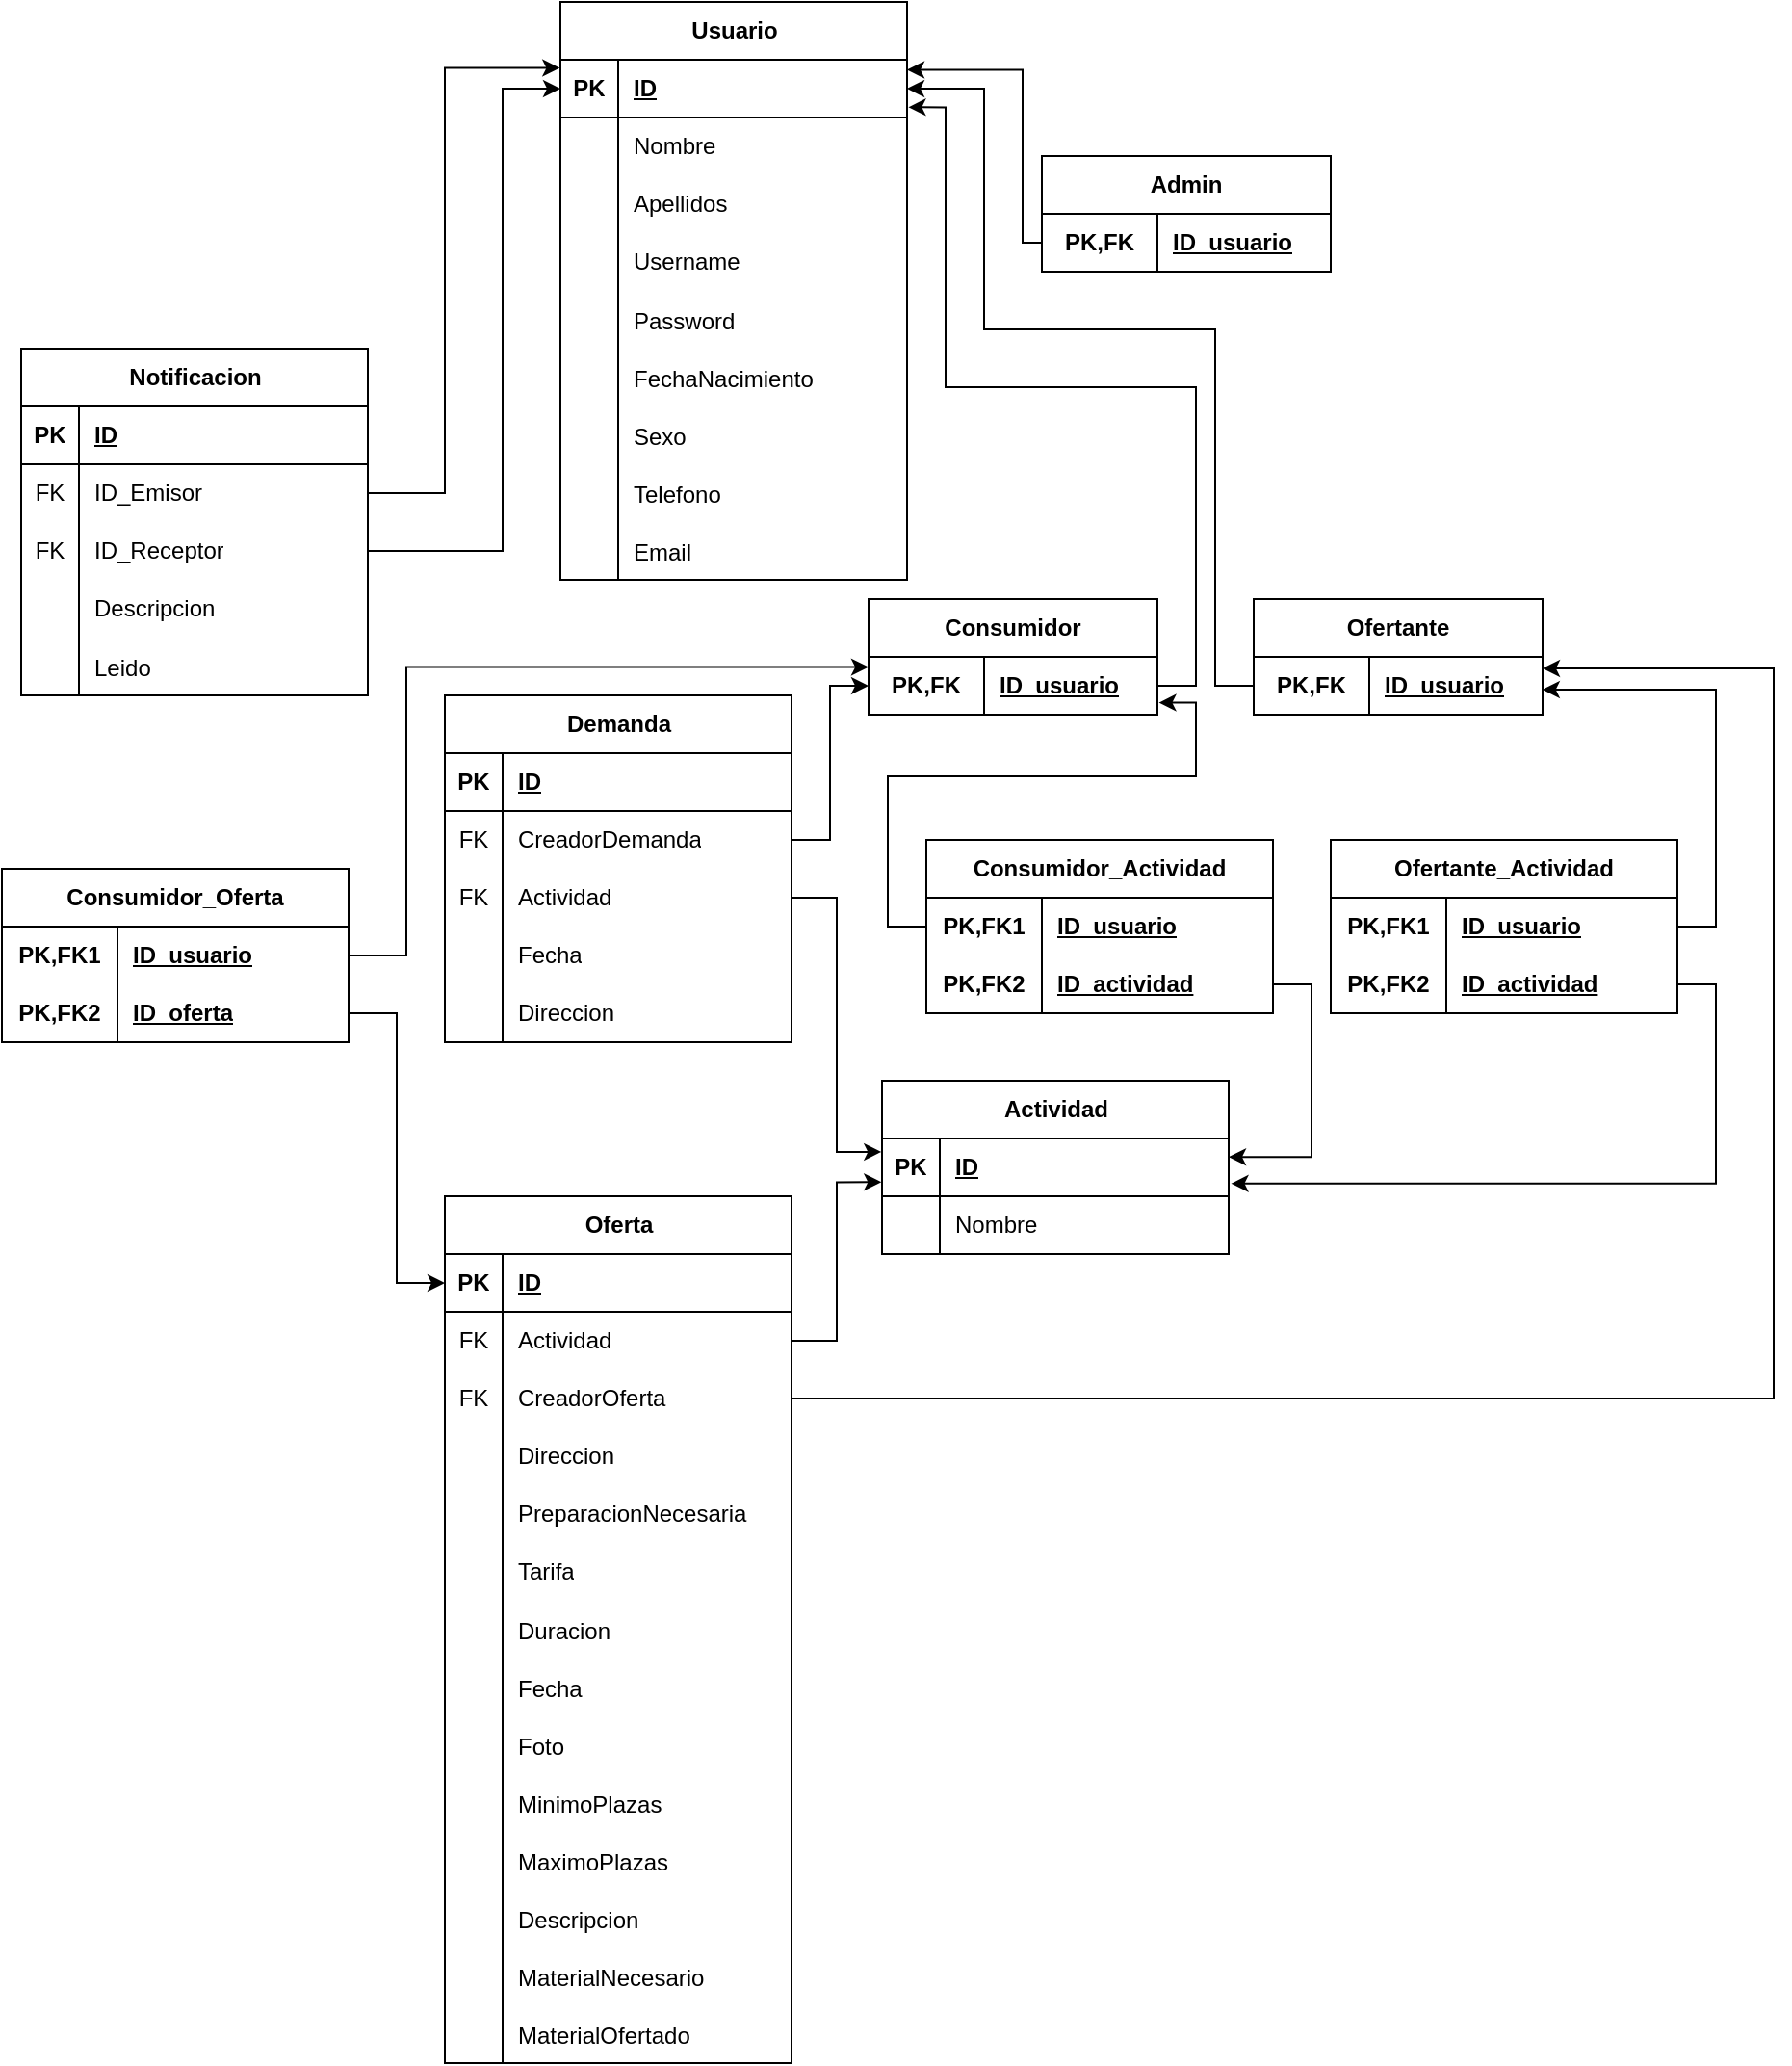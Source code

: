 <mxfile version="23.1.5" type="device">
  <diagram name="Página-1" id="zuxFPWPZB_7gJGOYcffV">
    <mxGraphModel dx="1861" dy="519" grid="1" gridSize="10" guides="1" tooltips="1" connect="1" arrows="1" fold="1" page="1" pageScale="1" pageWidth="827" pageHeight="1169" math="0" shadow="0">
      <root>
        <mxCell id="0" />
        <mxCell id="1" parent="0" />
        <mxCell id="DVSYOyQDT2LLipvPRIqH-1" value="Usuario" style="shape=table;startSize=30;container=1;collapsible=1;childLayout=tableLayout;fixedRows=1;rowLines=0;fontStyle=1;align=center;resizeLast=1;html=1;" parent="1" vertex="1">
          <mxGeometry x="280" y="35" width="180" height="300" as="geometry" />
        </mxCell>
        <mxCell id="DVSYOyQDT2LLipvPRIqH-2" value="" style="shape=tableRow;horizontal=0;startSize=0;swimlaneHead=0;swimlaneBody=0;fillColor=none;collapsible=0;dropTarget=0;points=[[0,0.5],[1,0.5]];portConstraint=eastwest;top=0;left=0;right=0;bottom=1;" parent="DVSYOyQDT2LLipvPRIqH-1" vertex="1">
          <mxGeometry y="30" width="180" height="30" as="geometry" />
        </mxCell>
        <mxCell id="DVSYOyQDT2LLipvPRIqH-3" value="PK" style="shape=partialRectangle;connectable=0;fillColor=none;top=0;left=0;bottom=0;right=0;fontStyle=1;overflow=hidden;whiteSpace=wrap;html=1;" parent="DVSYOyQDT2LLipvPRIqH-2" vertex="1">
          <mxGeometry width="30" height="30" as="geometry">
            <mxRectangle width="30" height="30" as="alternateBounds" />
          </mxGeometry>
        </mxCell>
        <mxCell id="DVSYOyQDT2LLipvPRIqH-4" value="ID" style="shape=partialRectangle;connectable=0;fillColor=none;top=0;left=0;bottom=0;right=0;align=left;spacingLeft=6;fontStyle=5;overflow=hidden;whiteSpace=wrap;html=1;" parent="DVSYOyQDT2LLipvPRIqH-2" vertex="1">
          <mxGeometry x="30" width="150" height="30" as="geometry">
            <mxRectangle width="150" height="30" as="alternateBounds" />
          </mxGeometry>
        </mxCell>
        <mxCell id="DVSYOyQDT2LLipvPRIqH-5" value="" style="shape=tableRow;horizontal=0;startSize=0;swimlaneHead=0;swimlaneBody=0;fillColor=none;collapsible=0;dropTarget=0;points=[[0,0.5],[1,0.5]];portConstraint=eastwest;top=0;left=0;right=0;bottom=0;" parent="DVSYOyQDT2LLipvPRIqH-1" vertex="1">
          <mxGeometry y="60" width="180" height="30" as="geometry" />
        </mxCell>
        <mxCell id="DVSYOyQDT2LLipvPRIqH-6" value="" style="shape=partialRectangle;connectable=0;fillColor=none;top=0;left=0;bottom=0;right=0;editable=1;overflow=hidden;whiteSpace=wrap;html=1;" parent="DVSYOyQDT2LLipvPRIqH-5" vertex="1">
          <mxGeometry width="30" height="30" as="geometry">
            <mxRectangle width="30" height="30" as="alternateBounds" />
          </mxGeometry>
        </mxCell>
        <mxCell id="DVSYOyQDT2LLipvPRIqH-7" value="Nombre" style="shape=partialRectangle;connectable=0;fillColor=none;top=0;left=0;bottom=0;right=0;align=left;spacingLeft=6;overflow=hidden;whiteSpace=wrap;html=1;" parent="DVSYOyQDT2LLipvPRIqH-5" vertex="1">
          <mxGeometry x="30" width="150" height="30" as="geometry">
            <mxRectangle width="150" height="30" as="alternateBounds" />
          </mxGeometry>
        </mxCell>
        <mxCell id="DVSYOyQDT2LLipvPRIqH-8" value="" style="shape=tableRow;horizontal=0;startSize=0;swimlaneHead=0;swimlaneBody=0;fillColor=none;collapsible=0;dropTarget=0;points=[[0,0.5],[1,0.5]];portConstraint=eastwest;top=0;left=0;right=0;bottom=0;" parent="DVSYOyQDT2LLipvPRIqH-1" vertex="1">
          <mxGeometry y="90" width="180" height="30" as="geometry" />
        </mxCell>
        <mxCell id="DVSYOyQDT2LLipvPRIqH-9" value="" style="shape=partialRectangle;connectable=0;fillColor=none;top=0;left=0;bottom=0;right=0;editable=1;overflow=hidden;whiteSpace=wrap;html=1;" parent="DVSYOyQDT2LLipvPRIqH-8" vertex="1">
          <mxGeometry width="30" height="30" as="geometry">
            <mxRectangle width="30" height="30" as="alternateBounds" />
          </mxGeometry>
        </mxCell>
        <mxCell id="DVSYOyQDT2LLipvPRIqH-10" value="Apellidos" style="shape=partialRectangle;connectable=0;fillColor=none;top=0;left=0;bottom=0;right=0;align=left;spacingLeft=6;overflow=hidden;whiteSpace=wrap;html=1;" parent="DVSYOyQDT2LLipvPRIqH-8" vertex="1">
          <mxGeometry x="30" width="150" height="30" as="geometry">
            <mxRectangle width="150" height="30" as="alternateBounds" />
          </mxGeometry>
        </mxCell>
        <mxCell id="DVSYOyQDT2LLipvPRIqH-11" value="" style="shape=tableRow;horizontal=0;startSize=0;swimlaneHead=0;swimlaneBody=0;fillColor=none;collapsible=0;dropTarget=0;points=[[0,0.5],[1,0.5]];portConstraint=eastwest;top=0;left=0;right=0;bottom=0;" parent="DVSYOyQDT2LLipvPRIqH-1" vertex="1">
          <mxGeometry y="120" width="180" height="30" as="geometry" />
        </mxCell>
        <mxCell id="DVSYOyQDT2LLipvPRIqH-12" value="" style="shape=partialRectangle;connectable=0;fillColor=none;top=0;left=0;bottom=0;right=0;editable=1;overflow=hidden;whiteSpace=wrap;html=1;" parent="DVSYOyQDT2LLipvPRIqH-11" vertex="1">
          <mxGeometry width="30" height="30" as="geometry">
            <mxRectangle width="30" height="30" as="alternateBounds" />
          </mxGeometry>
        </mxCell>
        <mxCell id="DVSYOyQDT2LLipvPRIqH-13" value="Username" style="shape=partialRectangle;connectable=0;fillColor=none;top=0;left=0;bottom=0;right=0;align=left;spacingLeft=6;overflow=hidden;whiteSpace=wrap;html=1;" parent="DVSYOyQDT2LLipvPRIqH-11" vertex="1">
          <mxGeometry x="30" width="150" height="30" as="geometry">
            <mxRectangle width="150" height="30" as="alternateBounds" />
          </mxGeometry>
        </mxCell>
        <mxCell id="DVSYOyQDT2LLipvPRIqH-14" value="" style="shape=tableRow;horizontal=0;startSize=0;swimlaneHead=0;swimlaneBody=0;fillColor=none;collapsible=0;dropTarget=0;points=[[0,0.5],[1,0.5]];portConstraint=eastwest;top=0;left=0;right=0;bottom=0;" parent="DVSYOyQDT2LLipvPRIqH-1" vertex="1">
          <mxGeometry y="150" width="180" height="30" as="geometry" />
        </mxCell>
        <mxCell id="DVSYOyQDT2LLipvPRIqH-15" value="" style="shape=partialRectangle;connectable=0;fillColor=none;top=0;left=0;bottom=0;right=0;editable=1;overflow=hidden;" parent="DVSYOyQDT2LLipvPRIqH-14" vertex="1">
          <mxGeometry width="30" height="30" as="geometry">
            <mxRectangle width="30" height="30" as="alternateBounds" />
          </mxGeometry>
        </mxCell>
        <mxCell id="DVSYOyQDT2LLipvPRIqH-16" value="Password" style="shape=partialRectangle;connectable=0;fillColor=none;top=0;left=0;bottom=0;right=0;align=left;spacingLeft=6;overflow=hidden;" parent="DVSYOyQDT2LLipvPRIqH-14" vertex="1">
          <mxGeometry x="30" width="150" height="30" as="geometry">
            <mxRectangle width="150" height="30" as="alternateBounds" />
          </mxGeometry>
        </mxCell>
        <mxCell id="DVSYOyQDT2LLipvPRIqH-17" value="" style="shape=tableRow;horizontal=0;startSize=0;swimlaneHead=0;swimlaneBody=0;fillColor=none;collapsible=0;dropTarget=0;points=[[0,0.5],[1,0.5]];portConstraint=eastwest;top=0;left=0;right=0;bottom=0;" parent="DVSYOyQDT2LLipvPRIqH-1" vertex="1">
          <mxGeometry y="180" width="180" height="30" as="geometry" />
        </mxCell>
        <mxCell id="DVSYOyQDT2LLipvPRIqH-18" value="" style="shape=partialRectangle;connectable=0;fillColor=none;top=0;left=0;bottom=0;right=0;editable=1;overflow=hidden;" parent="DVSYOyQDT2LLipvPRIqH-17" vertex="1">
          <mxGeometry width="30" height="30" as="geometry">
            <mxRectangle width="30" height="30" as="alternateBounds" />
          </mxGeometry>
        </mxCell>
        <mxCell id="DVSYOyQDT2LLipvPRIqH-19" value="FechaNacimiento" style="shape=partialRectangle;connectable=0;fillColor=none;top=0;left=0;bottom=0;right=0;align=left;spacingLeft=6;overflow=hidden;" parent="DVSYOyQDT2LLipvPRIqH-17" vertex="1">
          <mxGeometry x="30" width="150" height="30" as="geometry">
            <mxRectangle width="150" height="30" as="alternateBounds" />
          </mxGeometry>
        </mxCell>
        <mxCell id="DVSYOyQDT2LLipvPRIqH-23" value="" style="shape=tableRow;horizontal=0;startSize=0;swimlaneHead=0;swimlaneBody=0;fillColor=none;collapsible=0;dropTarget=0;points=[[0,0.5],[1,0.5]];portConstraint=eastwest;top=0;left=0;right=0;bottom=0;" parent="DVSYOyQDT2LLipvPRIqH-1" vertex="1">
          <mxGeometry y="210" width="180" height="30" as="geometry" />
        </mxCell>
        <mxCell id="DVSYOyQDT2LLipvPRIqH-24" value="" style="shape=partialRectangle;connectable=0;fillColor=none;top=0;left=0;bottom=0;right=0;editable=1;overflow=hidden;" parent="DVSYOyQDT2LLipvPRIqH-23" vertex="1">
          <mxGeometry width="30" height="30" as="geometry">
            <mxRectangle width="30" height="30" as="alternateBounds" />
          </mxGeometry>
        </mxCell>
        <mxCell id="DVSYOyQDT2LLipvPRIqH-25" value="Sexo" style="shape=partialRectangle;connectable=0;fillColor=none;top=0;left=0;bottom=0;right=0;align=left;spacingLeft=6;overflow=hidden;" parent="DVSYOyQDT2LLipvPRIqH-23" vertex="1">
          <mxGeometry x="30" width="150" height="30" as="geometry">
            <mxRectangle width="150" height="30" as="alternateBounds" />
          </mxGeometry>
        </mxCell>
        <mxCell id="DVSYOyQDT2LLipvPRIqH-26" value="" style="shape=tableRow;horizontal=0;startSize=0;swimlaneHead=0;swimlaneBody=0;fillColor=none;collapsible=0;dropTarget=0;points=[[0,0.5],[1,0.5]];portConstraint=eastwest;top=0;left=0;right=0;bottom=0;" parent="DVSYOyQDT2LLipvPRIqH-1" vertex="1">
          <mxGeometry y="240" width="180" height="30" as="geometry" />
        </mxCell>
        <mxCell id="DVSYOyQDT2LLipvPRIqH-27" value="" style="shape=partialRectangle;connectable=0;fillColor=none;top=0;left=0;bottom=0;right=0;editable=1;overflow=hidden;" parent="DVSYOyQDT2LLipvPRIqH-26" vertex="1">
          <mxGeometry width="30" height="30" as="geometry">
            <mxRectangle width="30" height="30" as="alternateBounds" />
          </mxGeometry>
        </mxCell>
        <mxCell id="DVSYOyQDT2LLipvPRIqH-28" value="Telefono" style="shape=partialRectangle;connectable=0;fillColor=none;top=0;left=0;bottom=0;right=0;align=left;spacingLeft=6;overflow=hidden;" parent="DVSYOyQDT2LLipvPRIqH-26" vertex="1">
          <mxGeometry x="30" width="150" height="30" as="geometry">
            <mxRectangle width="150" height="30" as="alternateBounds" />
          </mxGeometry>
        </mxCell>
        <mxCell id="5HE5SkqK-f24gei38P_Z-1" value="" style="shape=tableRow;horizontal=0;startSize=0;swimlaneHead=0;swimlaneBody=0;fillColor=none;collapsible=0;dropTarget=0;points=[[0,0.5],[1,0.5]];portConstraint=eastwest;top=0;left=0;right=0;bottom=0;" parent="DVSYOyQDT2LLipvPRIqH-1" vertex="1">
          <mxGeometry y="270" width="180" height="30" as="geometry" />
        </mxCell>
        <mxCell id="5HE5SkqK-f24gei38P_Z-2" value="" style="shape=partialRectangle;connectable=0;fillColor=none;top=0;left=0;bottom=0;right=0;editable=1;overflow=hidden;" parent="5HE5SkqK-f24gei38P_Z-1" vertex="1">
          <mxGeometry width="30" height="30" as="geometry">
            <mxRectangle width="30" height="30" as="alternateBounds" />
          </mxGeometry>
        </mxCell>
        <mxCell id="5HE5SkqK-f24gei38P_Z-3" value="Email" style="shape=partialRectangle;connectable=0;fillColor=none;top=0;left=0;bottom=0;right=0;align=left;spacingLeft=6;overflow=hidden;" parent="5HE5SkqK-f24gei38P_Z-1" vertex="1">
          <mxGeometry x="30" width="150" height="30" as="geometry">
            <mxRectangle width="150" height="30" as="alternateBounds" />
          </mxGeometry>
        </mxCell>
        <mxCell id="DVSYOyQDT2LLipvPRIqH-50" value="Demanda" style="shape=table;startSize=30;container=1;collapsible=1;childLayout=tableLayout;fixedRows=1;rowLines=0;fontStyle=1;align=center;resizeLast=1;html=1;" parent="1" vertex="1">
          <mxGeometry x="220" y="395" width="180" height="180" as="geometry" />
        </mxCell>
        <mxCell id="DVSYOyQDT2LLipvPRIqH-51" value="" style="shape=tableRow;horizontal=0;startSize=0;swimlaneHead=0;swimlaneBody=0;fillColor=none;collapsible=0;dropTarget=0;points=[[0,0.5],[1,0.5]];portConstraint=eastwest;top=0;left=0;right=0;bottom=1;" parent="DVSYOyQDT2LLipvPRIqH-50" vertex="1">
          <mxGeometry y="30" width="180" height="30" as="geometry" />
        </mxCell>
        <mxCell id="DVSYOyQDT2LLipvPRIqH-52" value="PK" style="shape=partialRectangle;connectable=0;fillColor=none;top=0;left=0;bottom=0;right=0;fontStyle=1;overflow=hidden;whiteSpace=wrap;html=1;" parent="DVSYOyQDT2LLipvPRIqH-51" vertex="1">
          <mxGeometry width="30" height="30" as="geometry">
            <mxRectangle width="30" height="30" as="alternateBounds" />
          </mxGeometry>
        </mxCell>
        <mxCell id="DVSYOyQDT2LLipvPRIqH-53" value="ID" style="shape=partialRectangle;connectable=0;fillColor=none;top=0;left=0;bottom=0;right=0;align=left;spacingLeft=6;fontStyle=5;overflow=hidden;whiteSpace=wrap;html=1;" parent="DVSYOyQDT2LLipvPRIqH-51" vertex="1">
          <mxGeometry x="30" width="150" height="30" as="geometry">
            <mxRectangle width="150" height="30" as="alternateBounds" />
          </mxGeometry>
        </mxCell>
        <mxCell id="DVSYOyQDT2LLipvPRIqH-54" value="" style="shape=tableRow;horizontal=0;startSize=0;swimlaneHead=0;swimlaneBody=0;fillColor=none;collapsible=0;dropTarget=0;points=[[0,0.5],[1,0.5]];portConstraint=eastwest;top=0;left=0;right=0;bottom=0;" parent="DVSYOyQDT2LLipvPRIqH-50" vertex="1">
          <mxGeometry y="60" width="180" height="30" as="geometry" />
        </mxCell>
        <mxCell id="DVSYOyQDT2LLipvPRIqH-55" value="FK" style="shape=partialRectangle;connectable=0;fillColor=none;top=0;left=0;bottom=0;right=0;fontStyle=0;overflow=hidden;whiteSpace=wrap;html=1;" parent="DVSYOyQDT2LLipvPRIqH-54" vertex="1">
          <mxGeometry width="30" height="30" as="geometry">
            <mxRectangle width="30" height="30" as="alternateBounds" />
          </mxGeometry>
        </mxCell>
        <mxCell id="DVSYOyQDT2LLipvPRIqH-56" value="CreadorDemanda" style="shape=partialRectangle;connectable=0;fillColor=none;top=0;left=0;bottom=0;right=0;align=left;spacingLeft=6;fontStyle=0;overflow=hidden;whiteSpace=wrap;html=1;" parent="DVSYOyQDT2LLipvPRIqH-54" vertex="1">
          <mxGeometry x="30" width="150" height="30" as="geometry">
            <mxRectangle width="150" height="30" as="alternateBounds" />
          </mxGeometry>
        </mxCell>
        <mxCell id="DVSYOyQDT2LLipvPRIqH-82" value="" style="shape=tableRow;horizontal=0;startSize=0;swimlaneHead=0;swimlaneBody=0;fillColor=none;collapsible=0;dropTarget=0;points=[[0,0.5],[1,0.5]];portConstraint=eastwest;top=0;left=0;right=0;bottom=0;" parent="DVSYOyQDT2LLipvPRIqH-50" vertex="1">
          <mxGeometry y="90" width="180" height="30" as="geometry" />
        </mxCell>
        <mxCell id="DVSYOyQDT2LLipvPRIqH-83" value="FK" style="shape=partialRectangle;connectable=0;fillColor=none;top=0;left=0;bottom=0;right=0;fontStyle=0;overflow=hidden;whiteSpace=wrap;html=1;" parent="DVSYOyQDT2LLipvPRIqH-82" vertex="1">
          <mxGeometry width="30" height="30" as="geometry">
            <mxRectangle width="30" height="30" as="alternateBounds" />
          </mxGeometry>
        </mxCell>
        <mxCell id="DVSYOyQDT2LLipvPRIqH-84" value="Actividad" style="shape=partialRectangle;connectable=0;fillColor=none;top=0;left=0;bottom=0;right=0;align=left;spacingLeft=6;fontStyle=0;overflow=hidden;whiteSpace=wrap;html=1;" parent="DVSYOyQDT2LLipvPRIqH-82" vertex="1">
          <mxGeometry x="30" width="150" height="30" as="geometry">
            <mxRectangle width="150" height="30" as="alternateBounds" />
          </mxGeometry>
        </mxCell>
        <mxCell id="DVSYOyQDT2LLipvPRIqH-60" value="" style="shape=tableRow;horizontal=0;startSize=0;swimlaneHead=0;swimlaneBody=0;fillColor=none;collapsible=0;dropTarget=0;points=[[0,0.5],[1,0.5]];portConstraint=eastwest;top=0;left=0;right=0;bottom=0;" parent="DVSYOyQDT2LLipvPRIqH-50" vertex="1">
          <mxGeometry y="120" width="180" height="30" as="geometry" />
        </mxCell>
        <mxCell id="DVSYOyQDT2LLipvPRIqH-61" value="" style="shape=partialRectangle;connectable=0;fillColor=none;top=0;left=0;bottom=0;right=0;editable=1;overflow=hidden;whiteSpace=wrap;html=1;" parent="DVSYOyQDT2LLipvPRIqH-60" vertex="1">
          <mxGeometry width="30" height="30" as="geometry">
            <mxRectangle width="30" height="30" as="alternateBounds" />
          </mxGeometry>
        </mxCell>
        <mxCell id="DVSYOyQDT2LLipvPRIqH-62" value="Fecha" style="shape=partialRectangle;connectable=0;fillColor=none;top=0;left=0;bottom=0;right=0;align=left;spacingLeft=6;overflow=hidden;whiteSpace=wrap;html=1;" parent="DVSYOyQDT2LLipvPRIqH-60" vertex="1">
          <mxGeometry x="30" width="150" height="30" as="geometry">
            <mxRectangle width="150" height="30" as="alternateBounds" />
          </mxGeometry>
        </mxCell>
        <mxCell id="DVSYOyQDT2LLipvPRIqH-63" value="" style="shape=tableRow;horizontal=0;startSize=0;swimlaneHead=0;swimlaneBody=0;fillColor=none;collapsible=0;dropTarget=0;points=[[0,0.5],[1,0.5]];portConstraint=eastwest;top=0;left=0;right=0;bottom=0;" parent="DVSYOyQDT2LLipvPRIqH-50" vertex="1">
          <mxGeometry y="150" width="180" height="30" as="geometry" />
        </mxCell>
        <mxCell id="DVSYOyQDT2LLipvPRIqH-64" value="" style="shape=partialRectangle;connectable=0;fillColor=none;top=0;left=0;bottom=0;right=0;editable=1;overflow=hidden;whiteSpace=wrap;html=1;" parent="DVSYOyQDT2LLipvPRIqH-63" vertex="1">
          <mxGeometry width="30" height="30" as="geometry">
            <mxRectangle width="30" height="30" as="alternateBounds" />
          </mxGeometry>
        </mxCell>
        <mxCell id="DVSYOyQDT2LLipvPRIqH-65" value="Direccion" style="shape=partialRectangle;connectable=0;fillColor=none;top=0;left=0;bottom=0;right=0;align=left;spacingLeft=6;overflow=hidden;whiteSpace=wrap;html=1;" parent="DVSYOyQDT2LLipvPRIqH-63" vertex="1">
          <mxGeometry x="30" width="150" height="30" as="geometry">
            <mxRectangle width="150" height="30" as="alternateBounds" />
          </mxGeometry>
        </mxCell>
        <mxCell id="DVSYOyQDT2LLipvPRIqH-85" value="Actividad" style="shape=table;startSize=30;container=1;collapsible=1;childLayout=tableLayout;fixedRows=1;rowLines=0;fontStyle=1;align=center;resizeLast=1;html=1;" parent="1" vertex="1">
          <mxGeometry x="447" y="595" width="180" height="90" as="geometry" />
        </mxCell>
        <mxCell id="DVSYOyQDT2LLipvPRIqH-86" value="" style="shape=tableRow;horizontal=0;startSize=0;swimlaneHead=0;swimlaneBody=0;fillColor=none;collapsible=0;dropTarget=0;points=[[0,0.5],[1,0.5]];portConstraint=eastwest;top=0;left=0;right=0;bottom=1;" parent="DVSYOyQDT2LLipvPRIqH-85" vertex="1">
          <mxGeometry y="30" width="180" height="30" as="geometry" />
        </mxCell>
        <mxCell id="DVSYOyQDT2LLipvPRIqH-87" value="PK" style="shape=partialRectangle;connectable=0;fillColor=none;top=0;left=0;bottom=0;right=0;fontStyle=1;overflow=hidden;whiteSpace=wrap;html=1;" parent="DVSYOyQDT2LLipvPRIqH-86" vertex="1">
          <mxGeometry width="30" height="30" as="geometry">
            <mxRectangle width="30" height="30" as="alternateBounds" />
          </mxGeometry>
        </mxCell>
        <mxCell id="DVSYOyQDT2LLipvPRIqH-88" value="ID" style="shape=partialRectangle;connectable=0;fillColor=none;top=0;left=0;bottom=0;right=0;align=left;spacingLeft=6;fontStyle=5;overflow=hidden;whiteSpace=wrap;html=1;" parent="DVSYOyQDT2LLipvPRIqH-86" vertex="1">
          <mxGeometry x="30" width="150" height="30" as="geometry">
            <mxRectangle width="150" height="30" as="alternateBounds" />
          </mxGeometry>
        </mxCell>
        <mxCell id="DVSYOyQDT2LLipvPRIqH-89" value="" style="shape=tableRow;horizontal=0;startSize=0;swimlaneHead=0;swimlaneBody=0;fillColor=none;collapsible=0;dropTarget=0;points=[[0,0.5],[1,0.5]];portConstraint=eastwest;top=0;left=0;right=0;bottom=0;" parent="DVSYOyQDT2LLipvPRIqH-85" vertex="1">
          <mxGeometry y="60" width="180" height="30" as="geometry" />
        </mxCell>
        <mxCell id="DVSYOyQDT2LLipvPRIqH-90" value="" style="shape=partialRectangle;connectable=0;fillColor=none;top=0;left=0;bottom=0;right=0;editable=1;overflow=hidden;whiteSpace=wrap;html=1;" parent="DVSYOyQDT2LLipvPRIqH-89" vertex="1">
          <mxGeometry width="30" height="30" as="geometry">
            <mxRectangle width="30" height="30" as="alternateBounds" />
          </mxGeometry>
        </mxCell>
        <mxCell id="DVSYOyQDT2LLipvPRIqH-91" value="Nombre" style="shape=partialRectangle;connectable=0;fillColor=none;top=0;left=0;bottom=0;right=0;align=left;spacingLeft=6;overflow=hidden;whiteSpace=wrap;html=1;" parent="DVSYOyQDT2LLipvPRIqH-89" vertex="1">
          <mxGeometry x="30" width="150" height="30" as="geometry">
            <mxRectangle width="150" height="30" as="alternateBounds" />
          </mxGeometry>
        </mxCell>
        <mxCell id="j0MGHilY-mUqAJ_1uu9b-17" value="Oferta" style="shape=table;startSize=30;container=1;collapsible=1;childLayout=tableLayout;fixedRows=1;rowLines=0;fontStyle=1;align=center;resizeLast=1;html=1;" parent="1" vertex="1">
          <mxGeometry x="220" y="655" width="180" height="450" as="geometry" />
        </mxCell>
        <mxCell id="j0MGHilY-mUqAJ_1uu9b-18" value="" style="shape=tableRow;horizontal=0;startSize=0;swimlaneHead=0;swimlaneBody=0;fillColor=none;collapsible=0;dropTarget=0;points=[[0,0.5],[1,0.5]];portConstraint=eastwest;top=0;left=0;right=0;bottom=1;" parent="j0MGHilY-mUqAJ_1uu9b-17" vertex="1">
          <mxGeometry y="30" width="180" height="30" as="geometry" />
        </mxCell>
        <mxCell id="j0MGHilY-mUqAJ_1uu9b-19" value="PK" style="shape=partialRectangle;connectable=0;fillColor=none;top=0;left=0;bottom=0;right=0;fontStyle=1;overflow=hidden;whiteSpace=wrap;html=1;" parent="j0MGHilY-mUqAJ_1uu9b-18" vertex="1">
          <mxGeometry width="30" height="30" as="geometry">
            <mxRectangle width="30" height="30" as="alternateBounds" />
          </mxGeometry>
        </mxCell>
        <mxCell id="j0MGHilY-mUqAJ_1uu9b-20" value="ID" style="shape=partialRectangle;connectable=0;fillColor=none;top=0;left=0;bottom=0;right=0;align=left;spacingLeft=6;fontStyle=5;overflow=hidden;whiteSpace=wrap;html=1;" parent="j0MGHilY-mUqAJ_1uu9b-18" vertex="1">
          <mxGeometry x="30" width="150" height="30" as="geometry">
            <mxRectangle width="150" height="30" as="alternateBounds" />
          </mxGeometry>
        </mxCell>
        <mxCell id="j0MGHilY-mUqAJ_1uu9b-47" value="" style="shape=tableRow;horizontal=0;startSize=0;swimlaneHead=0;swimlaneBody=0;fillColor=none;collapsible=0;dropTarget=0;points=[[0,0.5],[1,0.5]];portConstraint=eastwest;top=0;left=0;right=0;bottom=0;" parent="j0MGHilY-mUqAJ_1uu9b-17" vertex="1">
          <mxGeometry y="60" width="180" height="30" as="geometry" />
        </mxCell>
        <mxCell id="j0MGHilY-mUqAJ_1uu9b-48" value="FK" style="shape=partialRectangle;connectable=0;fillColor=none;top=0;left=0;bottom=0;right=0;fontStyle=0;overflow=hidden;whiteSpace=wrap;html=1;" parent="j0MGHilY-mUqAJ_1uu9b-47" vertex="1">
          <mxGeometry width="30" height="30" as="geometry">
            <mxRectangle width="30" height="30" as="alternateBounds" />
          </mxGeometry>
        </mxCell>
        <mxCell id="j0MGHilY-mUqAJ_1uu9b-49" value="Actividad" style="shape=partialRectangle;connectable=0;fillColor=none;top=0;left=0;bottom=0;right=0;align=left;spacingLeft=6;fontStyle=0;overflow=hidden;whiteSpace=wrap;html=1;" parent="j0MGHilY-mUqAJ_1uu9b-47" vertex="1">
          <mxGeometry x="30" width="150" height="30" as="geometry">
            <mxRectangle width="150" height="30" as="alternateBounds" />
          </mxGeometry>
        </mxCell>
        <mxCell id="j0MGHilY-mUqAJ_1uu9b-21" value="" style="shape=tableRow;horizontal=0;startSize=0;swimlaneHead=0;swimlaneBody=0;fillColor=none;collapsible=0;dropTarget=0;points=[[0,0.5],[1,0.5]];portConstraint=eastwest;top=0;left=0;right=0;bottom=0;" parent="j0MGHilY-mUqAJ_1uu9b-17" vertex="1">
          <mxGeometry y="90" width="180" height="30" as="geometry" />
        </mxCell>
        <mxCell id="j0MGHilY-mUqAJ_1uu9b-22" value="FK" style="shape=partialRectangle;connectable=0;fillColor=none;top=0;left=0;bottom=0;right=0;fontStyle=0;overflow=hidden;whiteSpace=wrap;html=1;" parent="j0MGHilY-mUqAJ_1uu9b-21" vertex="1">
          <mxGeometry width="30" height="30" as="geometry">
            <mxRectangle width="30" height="30" as="alternateBounds" />
          </mxGeometry>
        </mxCell>
        <mxCell id="j0MGHilY-mUqAJ_1uu9b-23" value="CreadorOferta" style="shape=partialRectangle;connectable=0;fillColor=none;top=0;left=0;bottom=0;right=0;align=left;spacingLeft=6;fontStyle=0;overflow=hidden;whiteSpace=wrap;html=1;" parent="j0MGHilY-mUqAJ_1uu9b-21" vertex="1">
          <mxGeometry x="30" width="150" height="30" as="geometry">
            <mxRectangle width="150" height="30" as="alternateBounds" />
          </mxGeometry>
        </mxCell>
        <mxCell id="j0MGHilY-mUqAJ_1uu9b-24" value="" style="shape=tableRow;horizontal=0;startSize=0;swimlaneHead=0;swimlaneBody=0;fillColor=none;collapsible=0;dropTarget=0;points=[[0,0.5],[1,0.5]];portConstraint=eastwest;top=0;left=0;right=0;bottom=0;" parent="j0MGHilY-mUqAJ_1uu9b-17" vertex="1">
          <mxGeometry y="120" width="180" height="30" as="geometry" />
        </mxCell>
        <mxCell id="j0MGHilY-mUqAJ_1uu9b-25" value="" style="shape=partialRectangle;connectable=0;fillColor=none;top=0;left=0;bottom=0;right=0;editable=1;overflow=hidden;whiteSpace=wrap;html=1;" parent="j0MGHilY-mUqAJ_1uu9b-24" vertex="1">
          <mxGeometry width="30" height="30" as="geometry">
            <mxRectangle width="30" height="30" as="alternateBounds" />
          </mxGeometry>
        </mxCell>
        <mxCell id="j0MGHilY-mUqAJ_1uu9b-26" value="Direccion" style="shape=partialRectangle;connectable=0;fillColor=none;top=0;left=0;bottom=0;right=0;align=left;spacingLeft=6;overflow=hidden;whiteSpace=wrap;html=1;" parent="j0MGHilY-mUqAJ_1uu9b-24" vertex="1">
          <mxGeometry x="30" width="150" height="30" as="geometry">
            <mxRectangle width="150" height="30" as="alternateBounds" />
          </mxGeometry>
        </mxCell>
        <mxCell id="j0MGHilY-mUqAJ_1uu9b-27" value="" style="shape=tableRow;horizontal=0;startSize=0;swimlaneHead=0;swimlaneBody=0;fillColor=none;collapsible=0;dropTarget=0;points=[[0,0.5],[1,0.5]];portConstraint=eastwest;top=0;left=0;right=0;bottom=0;" parent="j0MGHilY-mUqAJ_1uu9b-17" vertex="1">
          <mxGeometry y="150" width="180" height="30" as="geometry" />
        </mxCell>
        <mxCell id="j0MGHilY-mUqAJ_1uu9b-28" value="" style="shape=partialRectangle;connectable=0;fillColor=none;top=0;left=0;bottom=0;right=0;editable=1;overflow=hidden;whiteSpace=wrap;html=1;" parent="j0MGHilY-mUqAJ_1uu9b-27" vertex="1">
          <mxGeometry width="30" height="30" as="geometry">
            <mxRectangle width="30" height="30" as="alternateBounds" />
          </mxGeometry>
        </mxCell>
        <mxCell id="j0MGHilY-mUqAJ_1uu9b-29" value="PreparacionNecesaria" style="shape=partialRectangle;connectable=0;fillColor=none;top=0;left=0;bottom=0;right=0;align=left;spacingLeft=6;overflow=hidden;whiteSpace=wrap;html=1;" parent="j0MGHilY-mUqAJ_1uu9b-27" vertex="1">
          <mxGeometry x="30" width="150" height="30" as="geometry">
            <mxRectangle width="150" height="30" as="alternateBounds" />
          </mxGeometry>
        </mxCell>
        <mxCell id="j0MGHilY-mUqAJ_1uu9b-30" value="" style="shape=tableRow;horizontal=0;startSize=0;swimlaneHead=0;swimlaneBody=0;fillColor=none;collapsible=0;dropTarget=0;points=[[0,0.5],[1,0.5]];portConstraint=eastwest;top=0;left=0;right=0;bottom=0;" parent="j0MGHilY-mUqAJ_1uu9b-17" vertex="1">
          <mxGeometry y="180" width="180" height="30" as="geometry" />
        </mxCell>
        <mxCell id="j0MGHilY-mUqAJ_1uu9b-31" value="" style="shape=partialRectangle;connectable=0;fillColor=none;top=0;left=0;bottom=0;right=0;editable=1;overflow=hidden;whiteSpace=wrap;html=1;" parent="j0MGHilY-mUqAJ_1uu9b-30" vertex="1">
          <mxGeometry width="30" height="30" as="geometry">
            <mxRectangle width="30" height="30" as="alternateBounds" />
          </mxGeometry>
        </mxCell>
        <mxCell id="j0MGHilY-mUqAJ_1uu9b-32" value="Tarifa" style="shape=partialRectangle;connectable=0;fillColor=none;top=0;left=0;bottom=0;right=0;align=left;spacingLeft=6;overflow=hidden;whiteSpace=wrap;html=1;" parent="j0MGHilY-mUqAJ_1uu9b-30" vertex="1">
          <mxGeometry x="30" width="150" height="30" as="geometry">
            <mxRectangle width="150" height="30" as="alternateBounds" />
          </mxGeometry>
        </mxCell>
        <mxCell id="j0MGHilY-mUqAJ_1uu9b-33" value="" style="shape=tableRow;horizontal=0;startSize=0;swimlaneHead=0;swimlaneBody=0;fillColor=none;collapsible=0;dropTarget=0;points=[[0,0.5],[1,0.5]];portConstraint=eastwest;top=0;left=0;right=0;bottom=0;" parent="j0MGHilY-mUqAJ_1uu9b-17" vertex="1">
          <mxGeometry y="210" width="180" height="30" as="geometry" />
        </mxCell>
        <mxCell id="j0MGHilY-mUqAJ_1uu9b-34" value="" style="shape=partialRectangle;connectable=0;fillColor=none;top=0;left=0;bottom=0;right=0;editable=1;overflow=hidden;" parent="j0MGHilY-mUqAJ_1uu9b-33" vertex="1">
          <mxGeometry width="30" height="30" as="geometry">
            <mxRectangle width="30" height="30" as="alternateBounds" />
          </mxGeometry>
        </mxCell>
        <mxCell id="j0MGHilY-mUqAJ_1uu9b-35" value="Duracion" style="shape=partialRectangle;connectable=0;fillColor=none;top=0;left=0;bottom=0;right=0;align=left;spacingLeft=6;overflow=hidden;" parent="j0MGHilY-mUqAJ_1uu9b-33" vertex="1">
          <mxGeometry x="30" width="150" height="30" as="geometry">
            <mxRectangle width="150" height="30" as="alternateBounds" />
          </mxGeometry>
        </mxCell>
        <mxCell id="j0MGHilY-mUqAJ_1uu9b-36" value="" style="shape=tableRow;horizontal=0;startSize=0;swimlaneHead=0;swimlaneBody=0;fillColor=none;collapsible=0;dropTarget=0;points=[[0,0.5],[1,0.5]];portConstraint=eastwest;top=0;left=0;right=0;bottom=0;" parent="j0MGHilY-mUqAJ_1uu9b-17" vertex="1">
          <mxGeometry y="240" width="180" height="30" as="geometry" />
        </mxCell>
        <mxCell id="j0MGHilY-mUqAJ_1uu9b-37" value="" style="shape=partialRectangle;connectable=0;fillColor=none;top=0;left=0;bottom=0;right=0;editable=1;overflow=hidden;" parent="j0MGHilY-mUqAJ_1uu9b-36" vertex="1">
          <mxGeometry width="30" height="30" as="geometry">
            <mxRectangle width="30" height="30" as="alternateBounds" />
          </mxGeometry>
        </mxCell>
        <mxCell id="j0MGHilY-mUqAJ_1uu9b-38" value="Fecha" style="shape=partialRectangle;connectable=0;fillColor=none;top=0;left=0;bottom=0;right=0;align=left;spacingLeft=6;overflow=hidden;" parent="j0MGHilY-mUqAJ_1uu9b-36" vertex="1">
          <mxGeometry x="30" width="150" height="30" as="geometry">
            <mxRectangle width="150" height="30" as="alternateBounds" />
          </mxGeometry>
        </mxCell>
        <mxCell id="j0MGHilY-mUqAJ_1uu9b-39" value="" style="shape=tableRow;horizontal=0;startSize=0;swimlaneHead=0;swimlaneBody=0;fillColor=none;collapsible=0;dropTarget=0;points=[[0,0.5],[1,0.5]];portConstraint=eastwest;top=0;left=0;right=0;bottom=0;" parent="j0MGHilY-mUqAJ_1uu9b-17" vertex="1">
          <mxGeometry y="270" width="180" height="30" as="geometry" />
        </mxCell>
        <mxCell id="j0MGHilY-mUqAJ_1uu9b-40" value="" style="shape=partialRectangle;connectable=0;fillColor=none;top=0;left=0;bottom=0;right=0;editable=1;overflow=hidden;" parent="j0MGHilY-mUqAJ_1uu9b-39" vertex="1">
          <mxGeometry width="30" height="30" as="geometry">
            <mxRectangle width="30" height="30" as="alternateBounds" />
          </mxGeometry>
        </mxCell>
        <mxCell id="j0MGHilY-mUqAJ_1uu9b-41" value="Foto" style="shape=partialRectangle;connectable=0;fillColor=none;top=0;left=0;bottom=0;right=0;align=left;spacingLeft=6;overflow=hidden;" parent="j0MGHilY-mUqAJ_1uu9b-39" vertex="1">
          <mxGeometry x="30" width="150" height="30" as="geometry">
            <mxRectangle width="150" height="30" as="alternateBounds" />
          </mxGeometry>
        </mxCell>
        <mxCell id="j0MGHilY-mUqAJ_1uu9b-42" value="" style="shape=tableRow;horizontal=0;startSize=0;swimlaneHead=0;swimlaneBody=0;fillColor=none;collapsible=0;dropTarget=0;points=[[0,0.5],[1,0.5]];portConstraint=eastwest;top=0;left=0;right=0;bottom=0;" parent="j0MGHilY-mUqAJ_1uu9b-17" vertex="1">
          <mxGeometry y="300" width="180" height="30" as="geometry" />
        </mxCell>
        <mxCell id="j0MGHilY-mUqAJ_1uu9b-43" value="" style="shape=partialRectangle;connectable=0;fillColor=none;top=0;left=0;bottom=0;right=0;editable=1;overflow=hidden;" parent="j0MGHilY-mUqAJ_1uu9b-42" vertex="1">
          <mxGeometry width="30" height="30" as="geometry">
            <mxRectangle width="30" height="30" as="alternateBounds" />
          </mxGeometry>
        </mxCell>
        <mxCell id="j0MGHilY-mUqAJ_1uu9b-44" value="MinimoPlazas" style="shape=partialRectangle;connectable=0;fillColor=none;top=0;left=0;bottom=0;right=0;align=left;spacingLeft=6;overflow=hidden;" parent="j0MGHilY-mUqAJ_1uu9b-42" vertex="1">
          <mxGeometry x="30" width="150" height="30" as="geometry">
            <mxRectangle width="150" height="30" as="alternateBounds" />
          </mxGeometry>
        </mxCell>
        <mxCell id="j0MGHilY-mUqAJ_1uu9b-51" value="" style="shape=tableRow;horizontal=0;startSize=0;swimlaneHead=0;swimlaneBody=0;fillColor=none;collapsible=0;dropTarget=0;points=[[0,0.5],[1,0.5]];portConstraint=eastwest;top=0;left=0;right=0;bottom=0;" parent="j0MGHilY-mUqAJ_1uu9b-17" vertex="1">
          <mxGeometry y="330" width="180" height="30" as="geometry" />
        </mxCell>
        <mxCell id="j0MGHilY-mUqAJ_1uu9b-52" value="" style="shape=partialRectangle;connectable=0;fillColor=none;top=0;left=0;bottom=0;right=0;editable=1;overflow=hidden;" parent="j0MGHilY-mUqAJ_1uu9b-51" vertex="1">
          <mxGeometry width="30" height="30" as="geometry">
            <mxRectangle width="30" height="30" as="alternateBounds" />
          </mxGeometry>
        </mxCell>
        <mxCell id="j0MGHilY-mUqAJ_1uu9b-53" value="MaximoPlazas" style="shape=partialRectangle;connectable=0;fillColor=none;top=0;left=0;bottom=0;right=0;align=left;spacingLeft=6;overflow=hidden;" parent="j0MGHilY-mUqAJ_1uu9b-51" vertex="1">
          <mxGeometry x="30" width="150" height="30" as="geometry">
            <mxRectangle width="150" height="30" as="alternateBounds" />
          </mxGeometry>
        </mxCell>
        <mxCell id="j0MGHilY-mUqAJ_1uu9b-54" value="" style="shape=tableRow;horizontal=0;startSize=0;swimlaneHead=0;swimlaneBody=0;fillColor=none;collapsible=0;dropTarget=0;points=[[0,0.5],[1,0.5]];portConstraint=eastwest;top=0;left=0;right=0;bottom=0;" parent="j0MGHilY-mUqAJ_1uu9b-17" vertex="1">
          <mxGeometry y="360" width="180" height="30" as="geometry" />
        </mxCell>
        <mxCell id="j0MGHilY-mUqAJ_1uu9b-55" value="" style="shape=partialRectangle;connectable=0;fillColor=none;top=0;left=0;bottom=0;right=0;editable=1;overflow=hidden;" parent="j0MGHilY-mUqAJ_1uu9b-54" vertex="1">
          <mxGeometry width="30" height="30" as="geometry">
            <mxRectangle width="30" height="30" as="alternateBounds" />
          </mxGeometry>
        </mxCell>
        <mxCell id="j0MGHilY-mUqAJ_1uu9b-56" value="Descripcion" style="shape=partialRectangle;connectable=0;fillColor=none;top=0;left=0;bottom=0;right=0;align=left;spacingLeft=6;overflow=hidden;" parent="j0MGHilY-mUqAJ_1uu9b-54" vertex="1">
          <mxGeometry x="30" width="150" height="30" as="geometry">
            <mxRectangle width="150" height="30" as="alternateBounds" />
          </mxGeometry>
        </mxCell>
        <mxCell id="j0MGHilY-mUqAJ_1uu9b-57" value="" style="shape=tableRow;horizontal=0;startSize=0;swimlaneHead=0;swimlaneBody=0;fillColor=none;collapsible=0;dropTarget=0;points=[[0,0.5],[1,0.5]];portConstraint=eastwest;top=0;left=0;right=0;bottom=0;" parent="j0MGHilY-mUqAJ_1uu9b-17" vertex="1">
          <mxGeometry y="390" width="180" height="30" as="geometry" />
        </mxCell>
        <mxCell id="j0MGHilY-mUqAJ_1uu9b-58" value="" style="shape=partialRectangle;connectable=0;fillColor=none;top=0;left=0;bottom=0;right=0;editable=1;overflow=hidden;" parent="j0MGHilY-mUqAJ_1uu9b-57" vertex="1">
          <mxGeometry width="30" height="30" as="geometry">
            <mxRectangle width="30" height="30" as="alternateBounds" />
          </mxGeometry>
        </mxCell>
        <mxCell id="j0MGHilY-mUqAJ_1uu9b-59" value="MaterialNecesario" style="shape=partialRectangle;connectable=0;fillColor=none;top=0;left=0;bottom=0;right=0;align=left;spacingLeft=6;overflow=hidden;" parent="j0MGHilY-mUqAJ_1uu9b-57" vertex="1">
          <mxGeometry x="30" width="150" height="30" as="geometry">
            <mxRectangle width="150" height="30" as="alternateBounds" />
          </mxGeometry>
        </mxCell>
        <mxCell id="j0MGHilY-mUqAJ_1uu9b-60" value="" style="shape=tableRow;horizontal=0;startSize=0;swimlaneHead=0;swimlaneBody=0;fillColor=none;collapsible=0;dropTarget=0;points=[[0,0.5],[1,0.5]];portConstraint=eastwest;top=0;left=0;right=0;bottom=0;" parent="j0MGHilY-mUqAJ_1uu9b-17" vertex="1">
          <mxGeometry y="420" width="180" height="30" as="geometry" />
        </mxCell>
        <mxCell id="j0MGHilY-mUqAJ_1uu9b-61" value="" style="shape=partialRectangle;connectable=0;fillColor=none;top=0;left=0;bottom=0;right=0;editable=1;overflow=hidden;" parent="j0MGHilY-mUqAJ_1uu9b-60" vertex="1">
          <mxGeometry width="30" height="30" as="geometry">
            <mxRectangle width="30" height="30" as="alternateBounds" />
          </mxGeometry>
        </mxCell>
        <mxCell id="j0MGHilY-mUqAJ_1uu9b-62" value="MaterialOfertado" style="shape=partialRectangle;connectable=0;fillColor=none;top=0;left=0;bottom=0;right=0;align=left;spacingLeft=6;overflow=hidden;" parent="j0MGHilY-mUqAJ_1uu9b-60" vertex="1">
          <mxGeometry x="30" width="150" height="30" as="geometry">
            <mxRectangle width="150" height="30" as="alternateBounds" />
          </mxGeometry>
        </mxCell>
        <mxCell id="j0MGHilY-mUqAJ_1uu9b-63" value="Consumidor_Actividad" style="shape=table;startSize=30;container=1;collapsible=1;childLayout=tableLayout;fixedRows=1;rowLines=0;fontStyle=1;align=center;resizeLast=1;html=1;whiteSpace=wrap;" parent="1" vertex="1">
          <mxGeometry x="470" y="470" width="180" height="90" as="geometry" />
        </mxCell>
        <mxCell id="j0MGHilY-mUqAJ_1uu9b-64" value="" style="shape=tableRow;horizontal=0;startSize=0;swimlaneHead=0;swimlaneBody=0;fillColor=none;collapsible=0;dropTarget=0;points=[[0,0.5],[1,0.5]];portConstraint=eastwest;top=0;left=0;right=0;bottom=0;html=1;" parent="j0MGHilY-mUqAJ_1uu9b-63" vertex="1">
          <mxGeometry y="30" width="180" height="30" as="geometry" />
        </mxCell>
        <mxCell id="j0MGHilY-mUqAJ_1uu9b-65" value="PK,FK1" style="shape=partialRectangle;connectable=0;fillColor=none;top=0;left=0;bottom=0;right=0;fontStyle=1;overflow=hidden;html=1;whiteSpace=wrap;" parent="j0MGHilY-mUqAJ_1uu9b-64" vertex="1">
          <mxGeometry width="60" height="30" as="geometry">
            <mxRectangle width="60" height="30" as="alternateBounds" />
          </mxGeometry>
        </mxCell>
        <mxCell id="j0MGHilY-mUqAJ_1uu9b-66" value="ID_usuario" style="shape=partialRectangle;connectable=0;fillColor=none;top=0;left=0;bottom=0;right=0;align=left;spacingLeft=6;fontStyle=5;overflow=hidden;html=1;whiteSpace=wrap;" parent="j0MGHilY-mUqAJ_1uu9b-64" vertex="1">
          <mxGeometry x="60" width="120" height="30" as="geometry">
            <mxRectangle width="120" height="30" as="alternateBounds" />
          </mxGeometry>
        </mxCell>
        <mxCell id="j0MGHilY-mUqAJ_1uu9b-67" value="" style="shape=tableRow;horizontal=0;startSize=0;swimlaneHead=0;swimlaneBody=0;fillColor=none;collapsible=0;dropTarget=0;points=[[0,0.5],[1,0.5]];portConstraint=eastwest;top=0;left=0;right=0;bottom=1;html=1;" parent="j0MGHilY-mUqAJ_1uu9b-63" vertex="1">
          <mxGeometry y="60" width="180" height="30" as="geometry" />
        </mxCell>
        <mxCell id="j0MGHilY-mUqAJ_1uu9b-68" value="PK,FK2" style="shape=partialRectangle;connectable=0;fillColor=none;top=0;left=0;bottom=0;right=0;fontStyle=1;overflow=hidden;html=1;whiteSpace=wrap;" parent="j0MGHilY-mUqAJ_1uu9b-67" vertex="1">
          <mxGeometry width="60" height="30" as="geometry">
            <mxRectangle width="60" height="30" as="alternateBounds" />
          </mxGeometry>
        </mxCell>
        <mxCell id="j0MGHilY-mUqAJ_1uu9b-69" value="ID_actividad" style="shape=partialRectangle;connectable=0;fillColor=none;top=0;left=0;bottom=0;right=0;align=left;spacingLeft=6;fontStyle=5;overflow=hidden;html=1;whiteSpace=wrap;" parent="j0MGHilY-mUqAJ_1uu9b-67" vertex="1">
          <mxGeometry x="60" width="120" height="30" as="geometry">
            <mxRectangle width="120" height="30" as="alternateBounds" />
          </mxGeometry>
        </mxCell>
        <mxCell id="VyKK8j2xXdiXSRIixJt3-1" value="Consumidor_Oferta" style="shape=table;startSize=30;container=1;collapsible=1;childLayout=tableLayout;fixedRows=1;rowLines=0;fontStyle=1;align=center;resizeLast=1;html=1;whiteSpace=wrap;" parent="1" vertex="1">
          <mxGeometry x="-10" y="485" width="180" height="90" as="geometry" />
        </mxCell>
        <mxCell id="VyKK8j2xXdiXSRIixJt3-2" value="" style="shape=tableRow;horizontal=0;startSize=0;swimlaneHead=0;swimlaneBody=0;fillColor=none;collapsible=0;dropTarget=0;points=[[0,0.5],[1,0.5]];portConstraint=eastwest;top=0;left=0;right=0;bottom=0;html=1;" parent="VyKK8j2xXdiXSRIixJt3-1" vertex="1">
          <mxGeometry y="30" width="180" height="30" as="geometry" />
        </mxCell>
        <mxCell id="VyKK8j2xXdiXSRIixJt3-3" value="PK,FK1" style="shape=partialRectangle;connectable=0;fillColor=none;top=0;left=0;bottom=0;right=0;fontStyle=1;overflow=hidden;html=1;whiteSpace=wrap;" parent="VyKK8j2xXdiXSRIixJt3-2" vertex="1">
          <mxGeometry width="60" height="30" as="geometry">
            <mxRectangle width="60" height="30" as="alternateBounds" />
          </mxGeometry>
        </mxCell>
        <mxCell id="VyKK8j2xXdiXSRIixJt3-4" value="ID_usuario" style="shape=partialRectangle;connectable=0;fillColor=none;top=0;left=0;bottom=0;right=0;align=left;spacingLeft=6;fontStyle=5;overflow=hidden;html=1;whiteSpace=wrap;" parent="VyKK8j2xXdiXSRIixJt3-2" vertex="1">
          <mxGeometry x="60" width="120" height="30" as="geometry">
            <mxRectangle width="120" height="30" as="alternateBounds" />
          </mxGeometry>
        </mxCell>
        <mxCell id="VyKK8j2xXdiXSRIixJt3-5" value="" style="shape=tableRow;horizontal=0;startSize=0;swimlaneHead=0;swimlaneBody=0;fillColor=none;collapsible=0;dropTarget=0;points=[[0,0.5],[1,0.5]];portConstraint=eastwest;top=0;left=0;right=0;bottom=1;html=1;" parent="VyKK8j2xXdiXSRIixJt3-1" vertex="1">
          <mxGeometry y="60" width="180" height="30" as="geometry" />
        </mxCell>
        <mxCell id="VyKK8j2xXdiXSRIixJt3-6" value="PK,FK2" style="shape=partialRectangle;connectable=0;fillColor=none;top=0;left=0;bottom=0;right=0;fontStyle=1;overflow=hidden;html=1;whiteSpace=wrap;" parent="VyKK8j2xXdiXSRIixJt3-5" vertex="1">
          <mxGeometry width="60" height="30" as="geometry">
            <mxRectangle width="60" height="30" as="alternateBounds" />
          </mxGeometry>
        </mxCell>
        <mxCell id="VyKK8j2xXdiXSRIixJt3-7" value="ID_oferta" style="shape=partialRectangle;connectable=0;fillColor=none;top=0;left=0;bottom=0;right=0;align=left;spacingLeft=6;fontStyle=5;overflow=hidden;html=1;whiteSpace=wrap;" parent="VyKK8j2xXdiXSRIixJt3-5" vertex="1">
          <mxGeometry x="60" width="120" height="30" as="geometry">
            <mxRectangle width="120" height="30" as="alternateBounds" />
          </mxGeometry>
        </mxCell>
        <mxCell id="VyKK8j2xXdiXSRIixJt3-18" value="Notificacion" style="shape=table;startSize=30;container=1;collapsible=1;childLayout=tableLayout;fixedRows=1;rowLines=0;fontStyle=1;align=center;resizeLast=1;html=1;" parent="1" vertex="1">
          <mxGeometry y="215" width="180" height="180" as="geometry" />
        </mxCell>
        <mxCell id="VyKK8j2xXdiXSRIixJt3-19" value="" style="shape=tableRow;horizontal=0;startSize=0;swimlaneHead=0;swimlaneBody=0;fillColor=none;collapsible=0;dropTarget=0;points=[[0,0.5],[1,0.5]];portConstraint=eastwest;top=0;left=0;right=0;bottom=1;" parent="VyKK8j2xXdiXSRIixJt3-18" vertex="1">
          <mxGeometry y="30" width="180" height="30" as="geometry" />
        </mxCell>
        <mxCell id="VyKK8j2xXdiXSRIixJt3-20" value="PK" style="shape=partialRectangle;connectable=0;fillColor=none;top=0;left=0;bottom=0;right=0;fontStyle=1;overflow=hidden;whiteSpace=wrap;html=1;" parent="VyKK8j2xXdiXSRIixJt3-19" vertex="1">
          <mxGeometry width="30" height="30" as="geometry">
            <mxRectangle width="30" height="30" as="alternateBounds" />
          </mxGeometry>
        </mxCell>
        <mxCell id="VyKK8j2xXdiXSRIixJt3-21" value="ID" style="shape=partialRectangle;connectable=0;fillColor=none;top=0;left=0;bottom=0;right=0;align=left;spacingLeft=6;fontStyle=5;overflow=hidden;whiteSpace=wrap;html=1;" parent="VyKK8j2xXdiXSRIixJt3-19" vertex="1">
          <mxGeometry x="30" width="150" height="30" as="geometry">
            <mxRectangle width="150" height="30" as="alternateBounds" />
          </mxGeometry>
        </mxCell>
        <mxCell id="VyKK8j2xXdiXSRIixJt3-28" value="" style="shape=tableRow;horizontal=0;startSize=0;swimlaneHead=0;swimlaneBody=0;fillColor=none;collapsible=0;dropTarget=0;points=[[0,0.5],[1,0.5]];portConstraint=eastwest;top=0;left=0;right=0;bottom=0;" parent="VyKK8j2xXdiXSRIixJt3-18" vertex="1">
          <mxGeometry y="60" width="180" height="30" as="geometry" />
        </mxCell>
        <mxCell id="VyKK8j2xXdiXSRIixJt3-29" value="FK" style="shape=partialRectangle;connectable=0;fillColor=none;top=0;left=0;bottom=0;right=0;fontStyle=0;overflow=hidden;whiteSpace=wrap;html=1;" parent="VyKK8j2xXdiXSRIixJt3-28" vertex="1">
          <mxGeometry width="30" height="30" as="geometry">
            <mxRectangle width="30" height="30" as="alternateBounds" />
          </mxGeometry>
        </mxCell>
        <mxCell id="VyKK8j2xXdiXSRIixJt3-30" value="ID_Emisor" style="shape=partialRectangle;connectable=0;fillColor=none;top=0;left=0;bottom=0;right=0;align=left;spacingLeft=6;fontStyle=0;overflow=hidden;whiteSpace=wrap;html=1;" parent="VyKK8j2xXdiXSRIixJt3-28" vertex="1">
          <mxGeometry x="30" width="150" height="30" as="geometry">
            <mxRectangle width="150" height="30" as="alternateBounds" />
          </mxGeometry>
        </mxCell>
        <mxCell id="VyKK8j2xXdiXSRIixJt3-31" value="" style="shape=tableRow;horizontal=0;startSize=0;swimlaneHead=0;swimlaneBody=0;fillColor=none;collapsible=0;dropTarget=0;points=[[0,0.5],[1,0.5]];portConstraint=eastwest;top=0;left=0;right=0;bottom=0;" parent="VyKK8j2xXdiXSRIixJt3-18" vertex="1">
          <mxGeometry y="90" width="180" height="30" as="geometry" />
        </mxCell>
        <mxCell id="VyKK8j2xXdiXSRIixJt3-32" value="FK" style="shape=partialRectangle;connectable=0;fillColor=none;top=0;left=0;bottom=0;right=0;fontStyle=0;overflow=hidden;whiteSpace=wrap;html=1;" parent="VyKK8j2xXdiXSRIixJt3-31" vertex="1">
          <mxGeometry width="30" height="30" as="geometry">
            <mxRectangle width="30" height="30" as="alternateBounds" />
          </mxGeometry>
        </mxCell>
        <mxCell id="VyKK8j2xXdiXSRIixJt3-33" value="ID_Receptor" style="shape=partialRectangle;connectable=0;fillColor=none;top=0;left=0;bottom=0;right=0;align=left;spacingLeft=6;fontStyle=0;overflow=hidden;whiteSpace=wrap;html=1;" parent="VyKK8j2xXdiXSRIixJt3-31" vertex="1">
          <mxGeometry x="30" width="150" height="30" as="geometry">
            <mxRectangle width="150" height="30" as="alternateBounds" />
          </mxGeometry>
        </mxCell>
        <mxCell id="VyKK8j2xXdiXSRIixJt3-22" value="" style="shape=tableRow;horizontal=0;startSize=0;swimlaneHead=0;swimlaneBody=0;fillColor=none;collapsible=0;dropTarget=0;points=[[0,0.5],[1,0.5]];portConstraint=eastwest;top=0;left=0;right=0;bottom=0;" parent="VyKK8j2xXdiXSRIixJt3-18" vertex="1">
          <mxGeometry y="120" width="180" height="30" as="geometry" />
        </mxCell>
        <mxCell id="VyKK8j2xXdiXSRIixJt3-23" value="" style="shape=partialRectangle;connectable=0;fillColor=none;top=0;left=0;bottom=0;right=0;editable=1;overflow=hidden;whiteSpace=wrap;html=1;" parent="VyKK8j2xXdiXSRIixJt3-22" vertex="1">
          <mxGeometry width="30" height="30" as="geometry">
            <mxRectangle width="30" height="30" as="alternateBounds" />
          </mxGeometry>
        </mxCell>
        <mxCell id="VyKK8j2xXdiXSRIixJt3-24" value="Descripcion" style="shape=partialRectangle;connectable=0;fillColor=none;top=0;left=0;bottom=0;right=0;align=left;spacingLeft=6;overflow=hidden;whiteSpace=wrap;html=1;" parent="VyKK8j2xXdiXSRIixJt3-22" vertex="1">
          <mxGeometry x="30" width="150" height="30" as="geometry">
            <mxRectangle width="150" height="30" as="alternateBounds" />
          </mxGeometry>
        </mxCell>
        <mxCell id="VyKK8j2xXdiXSRIixJt3-34" value="" style="shape=tableRow;horizontal=0;startSize=0;swimlaneHead=0;swimlaneBody=0;fillColor=none;collapsible=0;dropTarget=0;points=[[0,0.5],[1,0.5]];portConstraint=eastwest;top=0;left=0;right=0;bottom=0;" parent="VyKK8j2xXdiXSRIixJt3-18" vertex="1">
          <mxGeometry y="150" width="180" height="30" as="geometry" />
        </mxCell>
        <mxCell id="VyKK8j2xXdiXSRIixJt3-35" value="" style="shape=partialRectangle;connectable=0;fillColor=none;top=0;left=0;bottom=0;right=0;editable=1;overflow=hidden;" parent="VyKK8j2xXdiXSRIixJt3-34" vertex="1">
          <mxGeometry width="30" height="30" as="geometry">
            <mxRectangle width="30" height="30" as="alternateBounds" />
          </mxGeometry>
        </mxCell>
        <mxCell id="VyKK8j2xXdiXSRIixJt3-36" value="Leido" style="shape=partialRectangle;connectable=0;fillColor=none;top=0;left=0;bottom=0;right=0;align=left;spacingLeft=6;overflow=hidden;" parent="VyKK8j2xXdiXSRIixJt3-34" vertex="1">
          <mxGeometry x="30" width="150" height="30" as="geometry">
            <mxRectangle width="150" height="30" as="alternateBounds" />
          </mxGeometry>
        </mxCell>
        <mxCell id="VyKK8j2xXdiXSRIixJt3-37" style="edgeStyle=orthogonalEdgeStyle;rounded=0;orthogonalLoop=1;jettySize=auto;html=1;entryX=0;entryY=0.5;entryDx=0;entryDy=0;" parent="1" source="VyKK8j2xXdiXSRIixJt3-31" target="DVSYOyQDT2LLipvPRIqH-2" edge="1">
          <mxGeometry relative="1" as="geometry">
            <Array as="points">
              <mxPoint x="250" y="320" />
              <mxPoint x="250" y="80" />
            </Array>
          </mxGeometry>
        </mxCell>
        <mxCell id="VyKK8j2xXdiXSRIixJt3-38" style="edgeStyle=orthogonalEdgeStyle;rounded=0;orthogonalLoop=1;jettySize=auto;html=1;entryX=-0.002;entryY=0.143;entryDx=0;entryDy=0;entryPerimeter=0;" parent="1" source="VyKK8j2xXdiXSRIixJt3-28" target="DVSYOyQDT2LLipvPRIqH-2" edge="1">
          <mxGeometry relative="1" as="geometry">
            <Array as="points">
              <mxPoint x="220" y="290" />
              <mxPoint x="220" y="69" />
            </Array>
          </mxGeometry>
        </mxCell>
        <mxCell id="NbtmYk7TLEG8KrYtyf3Y-1" value="Consumidor" style="shape=table;startSize=30;container=1;collapsible=1;childLayout=tableLayout;fixedRows=1;rowLines=0;fontStyle=1;align=center;resizeLast=1;html=1;whiteSpace=wrap;" parent="1" vertex="1">
          <mxGeometry x="440" y="345" width="150" height="60" as="geometry" />
        </mxCell>
        <mxCell id="NbtmYk7TLEG8KrYtyf3Y-2" value="" style="shape=tableRow;horizontal=0;startSize=0;swimlaneHead=0;swimlaneBody=0;fillColor=none;collapsible=0;dropTarget=0;points=[[0,0.5],[1,0.5]];portConstraint=eastwest;top=0;left=0;right=0;bottom=0;html=1;" parent="NbtmYk7TLEG8KrYtyf3Y-1" vertex="1">
          <mxGeometry y="30" width="150" height="30" as="geometry" />
        </mxCell>
        <mxCell id="NbtmYk7TLEG8KrYtyf3Y-3" value="PK,FK" style="shape=partialRectangle;connectable=0;fillColor=none;top=0;left=0;bottom=0;right=0;fontStyle=1;overflow=hidden;html=1;whiteSpace=wrap;" parent="NbtmYk7TLEG8KrYtyf3Y-2" vertex="1">
          <mxGeometry width="60" height="30" as="geometry">
            <mxRectangle width="60" height="30" as="alternateBounds" />
          </mxGeometry>
        </mxCell>
        <mxCell id="NbtmYk7TLEG8KrYtyf3Y-4" value="ID_usuario" style="shape=partialRectangle;connectable=0;fillColor=none;top=0;left=0;bottom=0;right=0;align=left;spacingLeft=6;fontStyle=5;overflow=hidden;html=1;whiteSpace=wrap;" parent="NbtmYk7TLEG8KrYtyf3Y-2" vertex="1">
          <mxGeometry x="60" width="90" height="30" as="geometry">
            <mxRectangle width="90" height="30" as="alternateBounds" />
          </mxGeometry>
        </mxCell>
        <mxCell id="NbtmYk7TLEG8KrYtyf3Y-19" value="Ofertante" style="shape=table;startSize=30;container=1;collapsible=1;childLayout=tableLayout;fixedRows=1;rowLines=0;fontStyle=1;align=center;resizeLast=1;html=1;whiteSpace=wrap;" parent="1" vertex="1">
          <mxGeometry x="640" y="345" width="150" height="60" as="geometry" />
        </mxCell>
        <mxCell id="NbtmYk7TLEG8KrYtyf3Y-20" value="" style="shape=tableRow;horizontal=0;startSize=0;swimlaneHead=0;swimlaneBody=0;fillColor=none;collapsible=0;dropTarget=0;points=[[0,0.5],[1,0.5]];portConstraint=eastwest;top=0;left=0;right=0;bottom=0;html=1;" parent="NbtmYk7TLEG8KrYtyf3Y-19" vertex="1">
          <mxGeometry y="30" width="150" height="30" as="geometry" />
        </mxCell>
        <mxCell id="NbtmYk7TLEG8KrYtyf3Y-21" value="PK,FK" style="shape=partialRectangle;connectable=0;fillColor=none;top=0;left=0;bottom=0;right=0;fontStyle=1;overflow=hidden;html=1;whiteSpace=wrap;" parent="NbtmYk7TLEG8KrYtyf3Y-20" vertex="1">
          <mxGeometry width="60" height="30" as="geometry">
            <mxRectangle width="60" height="30" as="alternateBounds" />
          </mxGeometry>
        </mxCell>
        <mxCell id="NbtmYk7TLEG8KrYtyf3Y-22" value="ID_usuario" style="shape=partialRectangle;connectable=0;fillColor=none;top=0;left=0;bottom=0;right=0;align=left;spacingLeft=6;fontStyle=5;overflow=hidden;html=1;whiteSpace=wrap;" parent="NbtmYk7TLEG8KrYtyf3Y-20" vertex="1">
          <mxGeometry x="60" width="90" height="30" as="geometry">
            <mxRectangle width="90" height="30" as="alternateBounds" />
          </mxGeometry>
        </mxCell>
        <mxCell id="NbtmYk7TLEG8KrYtyf3Y-28" style="edgeStyle=orthogonalEdgeStyle;rounded=0;orthogonalLoop=1;jettySize=auto;html=1;entryX=0;entryY=0.5;entryDx=0;entryDy=0;" parent="1" source="DVSYOyQDT2LLipvPRIqH-54" target="NbtmYk7TLEG8KrYtyf3Y-2" edge="1">
          <mxGeometry relative="1" as="geometry">
            <Array as="points">
              <mxPoint x="420" y="470" />
              <mxPoint x="420" y="390" />
            </Array>
          </mxGeometry>
        </mxCell>
        <mxCell id="NbtmYk7TLEG8KrYtyf3Y-29" style="edgeStyle=orthogonalEdgeStyle;rounded=0;orthogonalLoop=1;jettySize=auto;html=1;entryX=1.004;entryY=0.822;entryDx=0;entryDy=0;entryPerimeter=0;" parent="1" source="NbtmYk7TLEG8KrYtyf3Y-2" target="DVSYOyQDT2LLipvPRIqH-2" edge="1">
          <mxGeometry relative="1" as="geometry">
            <Array as="points">
              <mxPoint x="610" y="390" />
              <mxPoint x="610" y="235" />
              <mxPoint x="480" y="235" />
              <mxPoint x="480" y="90" />
            </Array>
          </mxGeometry>
        </mxCell>
        <mxCell id="NbtmYk7TLEG8KrYtyf3Y-31" style="edgeStyle=orthogonalEdgeStyle;rounded=0;orthogonalLoop=1;jettySize=auto;html=1;entryX=-0.002;entryY=0.232;entryDx=0;entryDy=0;entryPerimeter=0;" parent="1" source="DVSYOyQDT2LLipvPRIqH-82" target="DVSYOyQDT2LLipvPRIqH-86" edge="1">
          <mxGeometry relative="1" as="geometry" />
        </mxCell>
        <mxCell id="NbtmYk7TLEG8KrYtyf3Y-32" style="edgeStyle=orthogonalEdgeStyle;rounded=0;orthogonalLoop=1;jettySize=auto;html=1;entryX=1.005;entryY=0.793;entryDx=0;entryDy=0;entryPerimeter=0;" parent="1" source="j0MGHilY-mUqAJ_1uu9b-63" target="NbtmYk7TLEG8KrYtyf3Y-2" edge="1">
          <mxGeometry relative="1" as="geometry">
            <Array as="points">
              <mxPoint x="450" y="515" />
              <mxPoint x="450" y="437" />
              <mxPoint x="610" y="437" />
              <mxPoint x="610" y="399" />
            </Array>
          </mxGeometry>
        </mxCell>
        <mxCell id="NbtmYk7TLEG8KrYtyf3Y-34" style="edgeStyle=orthogonalEdgeStyle;rounded=0;orthogonalLoop=1;jettySize=auto;html=1;exitX=1;exitY=0.5;exitDx=0;exitDy=0;entryX=1;entryY=0.32;entryDx=0;entryDy=0;entryPerimeter=0;" parent="1" source="j0MGHilY-mUqAJ_1uu9b-67" target="DVSYOyQDT2LLipvPRIqH-86" edge="1">
          <mxGeometry relative="1" as="geometry">
            <mxPoint x="460" y="545" as="sourcePoint" />
            <mxPoint x="640" y="635" as="targetPoint" />
            <Array as="points">
              <mxPoint x="670" y="545" />
              <mxPoint x="670" y="635" />
            </Array>
          </mxGeometry>
        </mxCell>
        <mxCell id="NbtmYk7TLEG8KrYtyf3Y-35" value="Ofertante_Actividad" style="shape=table;startSize=30;container=1;collapsible=1;childLayout=tableLayout;fixedRows=1;rowLines=0;fontStyle=1;align=center;resizeLast=1;html=1;whiteSpace=wrap;" parent="1" vertex="1">
          <mxGeometry x="680" y="470" width="180" height="90" as="geometry" />
        </mxCell>
        <mxCell id="NbtmYk7TLEG8KrYtyf3Y-36" value="" style="shape=tableRow;horizontal=0;startSize=0;swimlaneHead=0;swimlaneBody=0;fillColor=none;collapsible=0;dropTarget=0;points=[[0,0.5],[1,0.5]];portConstraint=eastwest;top=0;left=0;right=0;bottom=0;html=1;" parent="NbtmYk7TLEG8KrYtyf3Y-35" vertex="1">
          <mxGeometry y="30" width="180" height="30" as="geometry" />
        </mxCell>
        <mxCell id="NbtmYk7TLEG8KrYtyf3Y-37" value="PK,FK1" style="shape=partialRectangle;connectable=0;fillColor=none;top=0;left=0;bottom=0;right=0;fontStyle=1;overflow=hidden;html=1;whiteSpace=wrap;" parent="NbtmYk7TLEG8KrYtyf3Y-36" vertex="1">
          <mxGeometry width="60" height="30" as="geometry">
            <mxRectangle width="60" height="30" as="alternateBounds" />
          </mxGeometry>
        </mxCell>
        <mxCell id="NbtmYk7TLEG8KrYtyf3Y-38" value="ID_usuario" style="shape=partialRectangle;connectable=0;fillColor=none;top=0;left=0;bottom=0;right=0;align=left;spacingLeft=6;fontStyle=5;overflow=hidden;html=1;whiteSpace=wrap;" parent="NbtmYk7TLEG8KrYtyf3Y-36" vertex="1">
          <mxGeometry x="60" width="120" height="30" as="geometry">
            <mxRectangle width="120" height="30" as="alternateBounds" />
          </mxGeometry>
        </mxCell>
        <mxCell id="NbtmYk7TLEG8KrYtyf3Y-39" value="" style="shape=tableRow;horizontal=0;startSize=0;swimlaneHead=0;swimlaneBody=0;fillColor=none;collapsible=0;dropTarget=0;points=[[0,0.5],[1,0.5]];portConstraint=eastwest;top=0;left=0;right=0;bottom=1;html=1;" parent="NbtmYk7TLEG8KrYtyf3Y-35" vertex="1">
          <mxGeometry y="60" width="180" height="30" as="geometry" />
        </mxCell>
        <mxCell id="NbtmYk7TLEG8KrYtyf3Y-40" value="PK,FK2" style="shape=partialRectangle;connectable=0;fillColor=none;top=0;left=0;bottom=0;right=0;fontStyle=1;overflow=hidden;html=1;whiteSpace=wrap;" parent="NbtmYk7TLEG8KrYtyf3Y-39" vertex="1">
          <mxGeometry width="60" height="30" as="geometry">
            <mxRectangle width="60" height="30" as="alternateBounds" />
          </mxGeometry>
        </mxCell>
        <mxCell id="NbtmYk7TLEG8KrYtyf3Y-41" value="ID_actividad" style="shape=partialRectangle;connectable=0;fillColor=none;top=0;left=0;bottom=0;right=0;align=left;spacingLeft=6;fontStyle=5;overflow=hidden;html=1;whiteSpace=wrap;" parent="NbtmYk7TLEG8KrYtyf3Y-39" vertex="1">
          <mxGeometry x="60" width="120" height="30" as="geometry">
            <mxRectangle width="120" height="30" as="alternateBounds" />
          </mxGeometry>
        </mxCell>
        <mxCell id="NbtmYk7TLEG8KrYtyf3Y-42" style="edgeStyle=orthogonalEdgeStyle;rounded=0;orthogonalLoop=1;jettySize=auto;html=1;entryX=0.999;entryY=0.573;entryDx=0;entryDy=0;entryPerimeter=0;" parent="1" source="NbtmYk7TLEG8KrYtyf3Y-36" target="NbtmYk7TLEG8KrYtyf3Y-20" edge="1">
          <mxGeometry relative="1" as="geometry">
            <mxPoint x="790" y="405" as="targetPoint" />
            <Array as="points">
              <mxPoint x="880" y="515" />
              <mxPoint x="880" y="392" />
              <mxPoint x="790" y="392" />
            </Array>
          </mxGeometry>
        </mxCell>
        <mxCell id="NbtmYk7TLEG8KrYtyf3Y-43" style="edgeStyle=orthogonalEdgeStyle;rounded=0;orthogonalLoop=1;jettySize=auto;html=1;entryX=1.007;entryY=0.78;entryDx=0;entryDy=0;entryPerimeter=0;" parent="1" source="NbtmYk7TLEG8KrYtyf3Y-39" target="DVSYOyQDT2LLipvPRIqH-86" edge="1">
          <mxGeometry relative="1" as="geometry">
            <Array as="points">
              <mxPoint x="880" y="545" />
              <mxPoint x="880" y="648" />
            </Array>
          </mxGeometry>
        </mxCell>
        <mxCell id="NbtmYk7TLEG8KrYtyf3Y-44" style="edgeStyle=orthogonalEdgeStyle;rounded=0;orthogonalLoop=1;jettySize=auto;html=1;entryX=1;entryY=0.5;entryDx=0;entryDy=0;" parent="1" source="NbtmYk7TLEG8KrYtyf3Y-20" target="DVSYOyQDT2LLipvPRIqH-2" edge="1">
          <mxGeometry relative="1" as="geometry">
            <Array as="points">
              <mxPoint x="620" y="390" />
              <mxPoint x="620" y="205" />
              <mxPoint x="500" y="205" />
              <mxPoint x="500" y="80" />
            </Array>
          </mxGeometry>
        </mxCell>
        <mxCell id="NbtmYk7TLEG8KrYtyf3Y-45" value="Admin" style="shape=table;startSize=30;container=1;collapsible=1;childLayout=tableLayout;fixedRows=1;rowLines=0;fontStyle=1;align=center;resizeLast=1;html=1;whiteSpace=wrap;" parent="1" vertex="1">
          <mxGeometry x="530" y="115" width="150" height="60" as="geometry" />
        </mxCell>
        <mxCell id="NbtmYk7TLEG8KrYtyf3Y-46" value="" style="shape=tableRow;horizontal=0;startSize=0;swimlaneHead=0;swimlaneBody=0;fillColor=none;collapsible=0;dropTarget=0;points=[[0,0.5],[1,0.5]];portConstraint=eastwest;top=0;left=0;right=0;bottom=0;html=1;" parent="NbtmYk7TLEG8KrYtyf3Y-45" vertex="1">
          <mxGeometry y="30" width="150" height="30" as="geometry" />
        </mxCell>
        <mxCell id="NbtmYk7TLEG8KrYtyf3Y-47" value="PK,FK" style="shape=partialRectangle;connectable=0;fillColor=none;top=0;left=0;bottom=0;right=0;fontStyle=1;overflow=hidden;html=1;whiteSpace=wrap;" parent="NbtmYk7TLEG8KrYtyf3Y-46" vertex="1">
          <mxGeometry width="60" height="30" as="geometry">
            <mxRectangle width="60" height="30" as="alternateBounds" />
          </mxGeometry>
        </mxCell>
        <mxCell id="NbtmYk7TLEG8KrYtyf3Y-48" value="ID_usuario" style="shape=partialRectangle;connectable=0;fillColor=none;top=0;left=0;bottom=0;right=0;align=left;spacingLeft=6;fontStyle=5;overflow=hidden;html=1;whiteSpace=wrap;" parent="NbtmYk7TLEG8KrYtyf3Y-46" vertex="1">
          <mxGeometry x="60" width="90" height="30" as="geometry">
            <mxRectangle width="90" height="30" as="alternateBounds" />
          </mxGeometry>
        </mxCell>
        <mxCell id="NbtmYk7TLEG8KrYtyf3Y-51" style="edgeStyle=orthogonalEdgeStyle;rounded=0;orthogonalLoop=1;jettySize=auto;html=1;entryX=1;entryY=0.174;entryDx=0;entryDy=0;entryPerimeter=0;" parent="1" source="NbtmYk7TLEG8KrYtyf3Y-46" target="DVSYOyQDT2LLipvPRIqH-2" edge="1">
          <mxGeometry relative="1" as="geometry">
            <Array as="points">
              <mxPoint x="520" y="160" />
              <mxPoint x="520" y="70" />
            </Array>
          </mxGeometry>
        </mxCell>
        <mxCell id="NbtmYk7TLEG8KrYtyf3Y-52" style="edgeStyle=orthogonalEdgeStyle;rounded=0;orthogonalLoop=1;jettySize=auto;html=1;entryX=0;entryY=0.177;entryDx=0;entryDy=0;entryPerimeter=0;" parent="1" source="VyKK8j2xXdiXSRIixJt3-1" target="NbtmYk7TLEG8KrYtyf3Y-2" edge="1">
          <mxGeometry relative="1" as="geometry">
            <Array as="points">
              <mxPoint x="200" y="530" />
              <mxPoint x="200" y="380" />
            </Array>
          </mxGeometry>
        </mxCell>
        <mxCell id="NbtmYk7TLEG8KrYtyf3Y-53" style="edgeStyle=orthogonalEdgeStyle;rounded=0;orthogonalLoop=1;jettySize=auto;html=1;entryX=0;entryY=0.5;entryDx=0;entryDy=0;" parent="1" source="VyKK8j2xXdiXSRIixJt3-5" target="j0MGHilY-mUqAJ_1uu9b-18" edge="1">
          <mxGeometry relative="1" as="geometry" />
        </mxCell>
        <mxCell id="NbtmYk7TLEG8KrYtyf3Y-54" style="edgeStyle=orthogonalEdgeStyle;rounded=0;orthogonalLoop=1;jettySize=auto;html=1;entryX=1;entryY=0.215;entryDx=0;entryDy=0;entryPerimeter=0;" parent="1" source="j0MGHilY-mUqAJ_1uu9b-21" target="NbtmYk7TLEG8KrYtyf3Y-20" edge="1">
          <mxGeometry relative="1" as="geometry">
            <Array as="points">
              <mxPoint x="910" y="760" />
              <mxPoint x="910" y="381" />
              <mxPoint x="790" y="381" />
            </Array>
          </mxGeometry>
        </mxCell>
        <mxCell id="NbtmYk7TLEG8KrYtyf3Y-55" style="edgeStyle=orthogonalEdgeStyle;rounded=0;orthogonalLoop=1;jettySize=auto;html=1;entryX=-0.002;entryY=0.755;entryDx=0;entryDy=0;entryPerimeter=0;" parent="1" source="j0MGHilY-mUqAJ_1uu9b-47" target="DVSYOyQDT2LLipvPRIqH-86" edge="1">
          <mxGeometry relative="1" as="geometry" />
        </mxCell>
      </root>
    </mxGraphModel>
  </diagram>
</mxfile>
